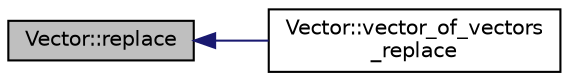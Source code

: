 digraph "Vector::replace"
{
  edge [fontname="Helvetica",fontsize="10",labelfontname="Helvetica",labelfontsize="10"];
  node [fontname="Helvetica",fontsize="10",shape=record];
  rankdir="LR";
  Node4719 [label="Vector::replace",height=0.2,width=0.4,color="black", fillcolor="grey75", style="filled", fontcolor="black"];
  Node4719 -> Node4720 [dir="back",color="midnightblue",fontsize="10",style="solid",fontname="Helvetica"];
  Node4720 [label="Vector::vector_of_vectors\l_replace",height=0.2,width=0.4,color="black", fillcolor="white", style="filled",URL="$d5/db2/class_vector.html#a01777c2c2d7c6131c6c676f679ec4cd3"];
}
